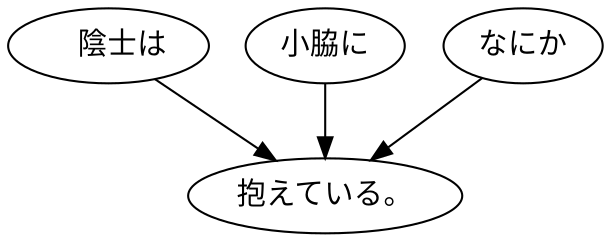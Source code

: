 digraph graph2817 {
	node0 [label="　陰士は"];
	node1 [label="小脇に"];
	node2 [label="なにか"];
	node3 [label="抱えている。"];
	node0 -> node3;
	node1 -> node3;
	node2 -> node3;
}
